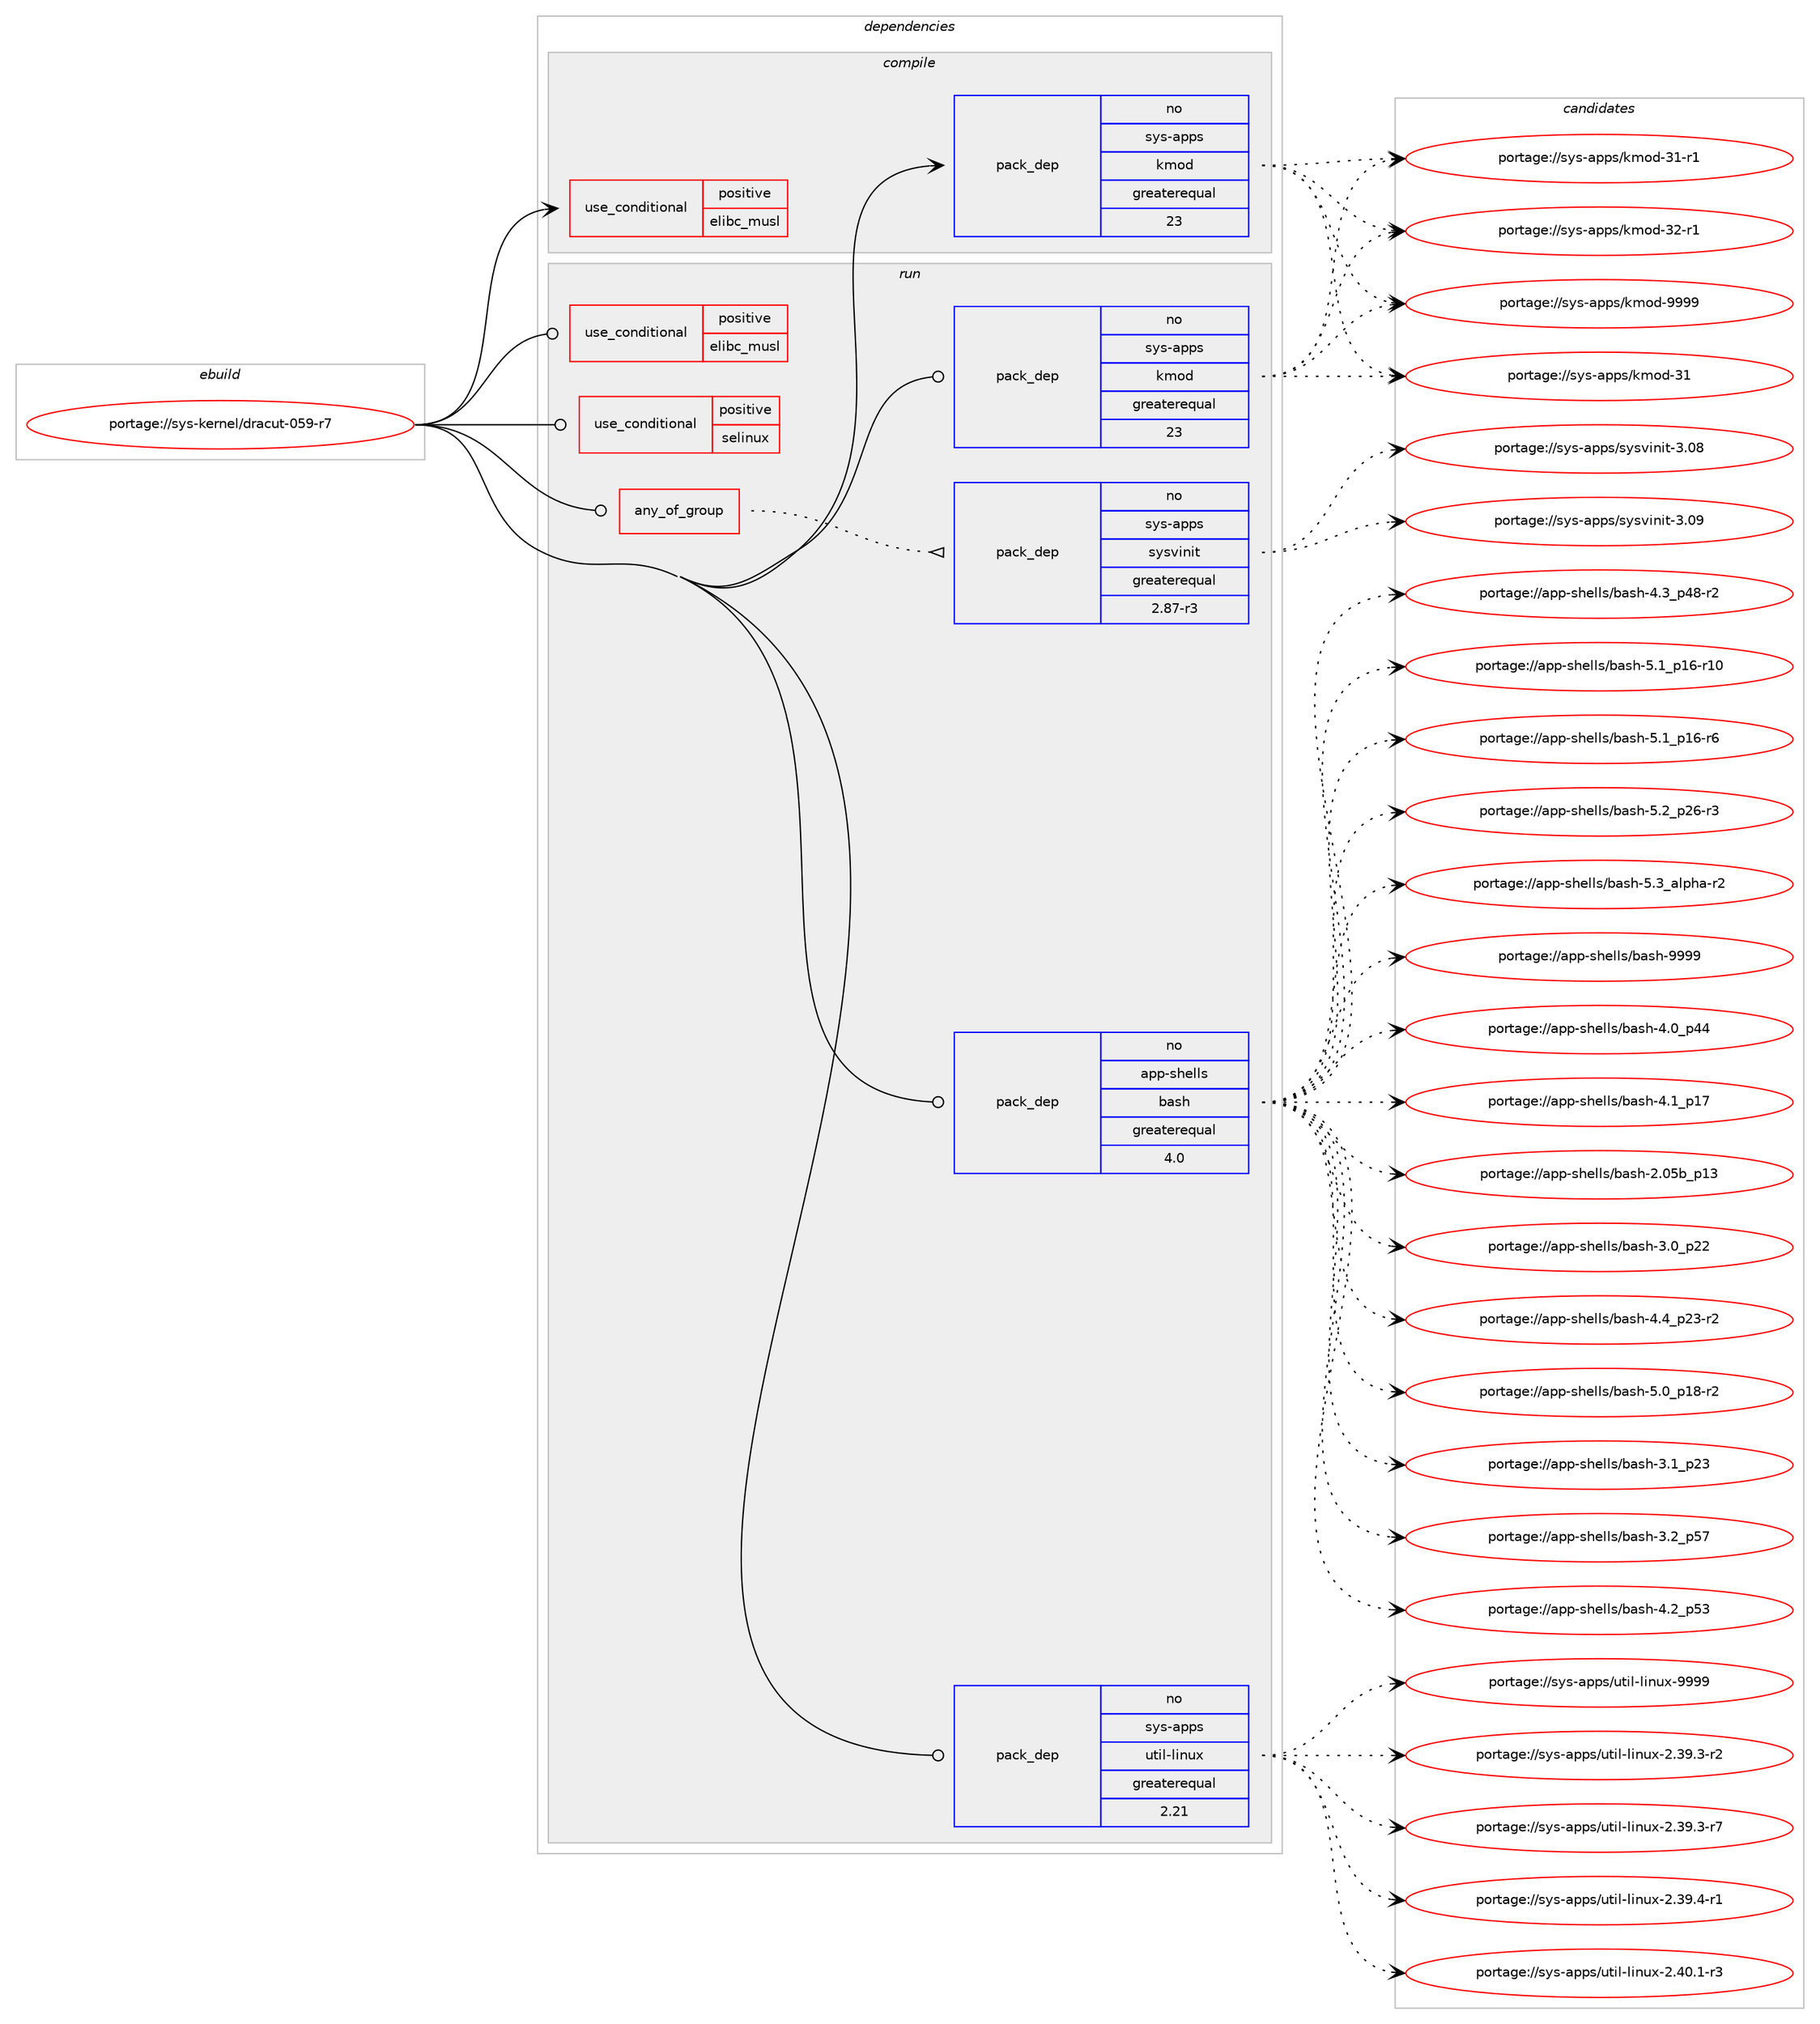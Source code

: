 digraph prolog {

# *************
# Graph options
# *************

newrank=true;
concentrate=true;
compound=true;
graph [rankdir=LR,fontname=Helvetica,fontsize=10,ranksep=1.5];#, ranksep=2.5, nodesep=0.2];
edge  [arrowhead=vee];
node  [fontname=Helvetica,fontsize=10];

# **********
# The ebuild
# **********

subgraph cluster_leftcol {
color=gray;
rank=same;
label=<<i>ebuild</i>>;
id [label="portage://sys-kernel/dracut-059-r7", color=red, width=4, href="../sys-kernel/dracut-059-r7.svg"];
}

# ****************
# The dependencies
# ****************

subgraph cluster_midcol {
color=gray;
label=<<i>dependencies</i>>;
subgraph cluster_compile {
fillcolor="#eeeeee";
style=filled;
label=<<i>compile</i>>;
subgraph cond1065 {
dependency2482 [label=<<TABLE BORDER="0" CELLBORDER="1" CELLSPACING="0" CELLPADDING="4"><TR><TD ROWSPAN="3" CELLPADDING="10">use_conditional</TD></TR><TR><TD>positive</TD></TR><TR><TD>elibc_musl</TD></TR></TABLE>>, shape=none, color=red];
# *** BEGIN UNKNOWN DEPENDENCY TYPE (TODO) ***
# dependency2482 -> package_dependency(portage://sys-kernel/dracut-059-r7,install,no,sys-libs,fts-standalone,none,[,,],[],[])
# *** END UNKNOWN DEPENDENCY TYPE (TODO) ***

}
id:e -> dependency2482:w [weight=20,style="solid",arrowhead="vee"];
subgraph pack1395 {
dependency2483 [label=<<TABLE BORDER="0" CELLBORDER="1" CELLSPACING="0" CELLPADDING="4" WIDTH="220"><TR><TD ROWSPAN="6" CELLPADDING="30">pack_dep</TD></TR><TR><TD WIDTH="110">no</TD></TR><TR><TD>sys-apps</TD></TR><TR><TD>kmod</TD></TR><TR><TD>greaterequal</TD></TR><TR><TD>23</TD></TR></TABLE>>, shape=none, color=blue];
}
id:e -> dependency2483:w [weight=20,style="solid",arrowhead="vee"];
}
subgraph cluster_compileandrun {
fillcolor="#eeeeee";
style=filled;
label=<<i>compile and run</i>>;
}
subgraph cluster_run {
fillcolor="#eeeeee";
style=filled;
label=<<i>run</i>>;
subgraph any24 {
dependency2484 [label=<<TABLE BORDER="0" CELLBORDER="1" CELLSPACING="0" CELLPADDING="4"><TR><TD CELLPADDING="10">any_of_group</TD></TR></TABLE>>, shape=none, color=red];subgraph pack1396 {
dependency2485 [label=<<TABLE BORDER="0" CELLBORDER="1" CELLSPACING="0" CELLPADDING="4" WIDTH="220"><TR><TD ROWSPAN="6" CELLPADDING="30">pack_dep</TD></TR><TR><TD WIDTH="110">no</TD></TR><TR><TD>sys-apps</TD></TR><TR><TD>sysvinit</TD></TR><TR><TD>greaterequal</TD></TR><TR><TD>2.87-r3</TD></TR></TABLE>>, shape=none, color=blue];
}
dependency2484:e -> dependency2485:w [weight=20,style="dotted",arrowhead="oinv"];
# *** BEGIN UNKNOWN DEPENDENCY TYPE (TODO) ***
# dependency2484 -> package_dependency(portage://sys-kernel/dracut-059-r7,run,no,sys-apps,openrc,none,[,,],[],[use(enable(sysv-utils),negative),use(optenable(selinux),none)])
# *** END UNKNOWN DEPENDENCY TYPE (TODO) ***

# *** BEGIN UNKNOWN DEPENDENCY TYPE (TODO) ***
# dependency2484 -> package_dependency(portage://sys-kernel/dracut-059-r7,run,no,sys-apps,systemd,none,[,,],[],[use(enable(sysv-utils),none)])
# *** END UNKNOWN DEPENDENCY TYPE (TODO) ***

# *** BEGIN UNKNOWN DEPENDENCY TYPE (TODO) ***
# dependency2484 -> package_dependency(portage://sys-kernel/dracut-059-r7,run,no,sys-apps,s6-linux-init,none,[,,],[],[use(enable(sysv-utils),negative)])
# *** END UNKNOWN DEPENDENCY TYPE (TODO) ***

}
id:e -> dependency2484:w [weight=20,style="solid",arrowhead="odot"];
subgraph cond1066 {
dependency2486 [label=<<TABLE BORDER="0" CELLBORDER="1" CELLSPACING="0" CELLPADDING="4"><TR><TD ROWSPAN="3" CELLPADDING="10">use_conditional</TD></TR><TR><TD>positive</TD></TR><TR><TD>elibc_musl</TD></TR></TABLE>>, shape=none, color=red];
# *** BEGIN UNKNOWN DEPENDENCY TYPE (TODO) ***
# dependency2486 -> package_dependency(portage://sys-kernel/dracut-059-r7,run,no,sys-libs,fts-standalone,none,[,,],[],[])
# *** END UNKNOWN DEPENDENCY TYPE (TODO) ***

}
id:e -> dependency2486:w [weight=20,style="solid",arrowhead="odot"];
subgraph cond1067 {
dependency2487 [label=<<TABLE BORDER="0" CELLBORDER="1" CELLSPACING="0" CELLPADDING="4"><TR><TD ROWSPAN="3" CELLPADDING="10">use_conditional</TD></TR><TR><TD>positive</TD></TR><TR><TD>selinux</TD></TR></TABLE>>, shape=none, color=red];
# *** BEGIN UNKNOWN DEPENDENCY TYPE (TODO) ***
# dependency2487 -> package_dependency(portage://sys-kernel/dracut-059-r7,run,no,sec-policy,selinux-dracut,none,[,,],[],[])
# *** END UNKNOWN DEPENDENCY TYPE (TODO) ***

# *** BEGIN UNKNOWN DEPENDENCY TYPE (TODO) ***
# dependency2487 -> package_dependency(portage://sys-kernel/dracut-059-r7,run,no,sys-libs,libselinux,none,[,,],[],[])
# *** END UNKNOWN DEPENDENCY TYPE (TODO) ***

# *** BEGIN UNKNOWN DEPENDENCY TYPE (TODO) ***
# dependency2487 -> package_dependency(portage://sys-kernel/dracut-059-r7,run,no,sys-libs,libsepol,none,[,,],[],[])
# *** END UNKNOWN DEPENDENCY TYPE (TODO) ***

}
id:e -> dependency2487:w [weight=20,style="solid",arrowhead="odot"];
# *** BEGIN UNKNOWN DEPENDENCY TYPE (TODO) ***
# id -> package_dependency(portage://sys-kernel/dracut-059-r7,run,no,app-alternatives,cpio,none,[,,],[],[])
# *** END UNKNOWN DEPENDENCY TYPE (TODO) ***

subgraph pack1397 {
dependency2488 [label=<<TABLE BORDER="0" CELLBORDER="1" CELLSPACING="0" CELLPADDING="4" WIDTH="220"><TR><TD ROWSPAN="6" CELLPADDING="30">pack_dep</TD></TR><TR><TD WIDTH="110">no</TD></TR><TR><TD>app-shells</TD></TR><TR><TD>bash</TD></TR><TR><TD>greaterequal</TD></TR><TR><TD>4.0</TD></TR></TABLE>>, shape=none, color=blue];
}
id:e -> dependency2488:w [weight=20,style="solid",arrowhead="odot"];
# *** BEGIN UNKNOWN DEPENDENCY TYPE (TODO) ***
# id -> package_dependency(portage://sys-kernel/dracut-059-r7,run,no,sys-apps,coreutils,none,[,,],[],[use(enable(xattr),negative)])
# *** END UNKNOWN DEPENDENCY TYPE (TODO) ***

subgraph pack1398 {
dependency2489 [label=<<TABLE BORDER="0" CELLBORDER="1" CELLSPACING="0" CELLPADDING="4" WIDTH="220"><TR><TD ROWSPAN="6" CELLPADDING="30">pack_dep</TD></TR><TR><TD WIDTH="110">no</TD></TR><TR><TD>sys-apps</TD></TR><TR><TD>kmod</TD></TR><TR><TD>greaterequal</TD></TR><TR><TD>23</TD></TR></TABLE>>, shape=none, color=blue];
}
id:e -> dependency2489:w [weight=20,style="solid",arrowhead="odot"];
subgraph pack1399 {
dependency2490 [label=<<TABLE BORDER="0" CELLBORDER="1" CELLSPACING="0" CELLPADDING="4" WIDTH="220"><TR><TD ROWSPAN="6" CELLPADDING="30">pack_dep</TD></TR><TR><TD WIDTH="110">no</TD></TR><TR><TD>sys-apps</TD></TR><TR><TD>util-linux</TD></TR><TR><TD>greaterequal</TD></TR><TR><TD>2.21</TD></TR></TABLE>>, shape=none, color=blue];
}
id:e -> dependency2490:w [weight=20,style="solid",arrowhead="odot"];
# *** BEGIN UNKNOWN DEPENDENCY TYPE (TODO) ***
# id -> package_dependency(portage://sys-kernel/dracut-059-r7,run,no,virtual,pkgconfig,none,[,,],[],[])
# *** END UNKNOWN DEPENDENCY TYPE (TODO) ***

# *** BEGIN UNKNOWN DEPENDENCY TYPE (TODO) ***
# id -> package_dependency(portage://sys-kernel/dracut-059-r7,run,no,virtual,udev,none,[,,],[],[])
# *** END UNKNOWN DEPENDENCY TYPE (TODO) ***

}
}

# **************
# The candidates
# **************

subgraph cluster_choices {
rank=same;
color=gray;
label=<<i>candidates</i>>;

subgraph choice1395 {
color=black;
nodesep=1;
choice115121115459711211211547107109111100455149 [label="portage://sys-apps/kmod-31", color=red, width=4,href="../sys-apps/kmod-31.svg"];
choice1151211154597112112115471071091111004551494511449 [label="portage://sys-apps/kmod-31-r1", color=red, width=4,href="../sys-apps/kmod-31-r1.svg"];
choice1151211154597112112115471071091111004551504511449 [label="portage://sys-apps/kmod-32-r1", color=red, width=4,href="../sys-apps/kmod-32-r1.svg"];
choice1151211154597112112115471071091111004557575757 [label="portage://sys-apps/kmod-9999", color=red, width=4,href="../sys-apps/kmod-9999.svg"];
dependency2483:e -> choice115121115459711211211547107109111100455149:w [style=dotted,weight="100"];
dependency2483:e -> choice1151211154597112112115471071091111004551494511449:w [style=dotted,weight="100"];
dependency2483:e -> choice1151211154597112112115471071091111004551504511449:w [style=dotted,weight="100"];
dependency2483:e -> choice1151211154597112112115471071091111004557575757:w [style=dotted,weight="100"];
}
subgraph choice1396 {
color=black;
nodesep=1;
choice1151211154597112112115471151211151181051101051164551464856 [label="portage://sys-apps/sysvinit-3.08", color=red, width=4,href="../sys-apps/sysvinit-3.08.svg"];
choice1151211154597112112115471151211151181051101051164551464857 [label="portage://sys-apps/sysvinit-3.09", color=red, width=4,href="../sys-apps/sysvinit-3.09.svg"];
dependency2485:e -> choice1151211154597112112115471151211151181051101051164551464856:w [style=dotted,weight="100"];
dependency2485:e -> choice1151211154597112112115471151211151181051101051164551464857:w [style=dotted,weight="100"];
}
subgraph choice1397 {
color=black;
nodesep=1;
choice9711211245115104101108108115479897115104455046485398951124951 [label="portage://app-shells/bash-2.05b_p13", color=red, width=4,href="../app-shells/bash-2.05b_p13.svg"];
choice971121124511510410110810811547989711510445514648951125050 [label="portage://app-shells/bash-3.0_p22", color=red, width=4,href="../app-shells/bash-3.0_p22.svg"];
choice971121124511510410110810811547989711510445514649951125051 [label="portage://app-shells/bash-3.1_p23", color=red, width=4,href="../app-shells/bash-3.1_p23.svg"];
choice971121124511510410110810811547989711510445514650951125355 [label="portage://app-shells/bash-3.2_p57", color=red, width=4,href="../app-shells/bash-3.2_p57.svg"];
choice971121124511510410110810811547989711510445524648951125252 [label="portage://app-shells/bash-4.0_p44", color=red, width=4,href="../app-shells/bash-4.0_p44.svg"];
choice971121124511510410110810811547989711510445524649951124955 [label="portage://app-shells/bash-4.1_p17", color=red, width=4,href="../app-shells/bash-4.1_p17.svg"];
choice971121124511510410110810811547989711510445524650951125351 [label="portage://app-shells/bash-4.2_p53", color=red, width=4,href="../app-shells/bash-4.2_p53.svg"];
choice9711211245115104101108108115479897115104455246519511252564511450 [label="portage://app-shells/bash-4.3_p48-r2", color=red, width=4,href="../app-shells/bash-4.3_p48-r2.svg"];
choice9711211245115104101108108115479897115104455246529511250514511450 [label="portage://app-shells/bash-4.4_p23-r2", color=red, width=4,href="../app-shells/bash-4.4_p23-r2.svg"];
choice9711211245115104101108108115479897115104455346489511249564511450 [label="portage://app-shells/bash-5.0_p18-r2", color=red, width=4,href="../app-shells/bash-5.0_p18-r2.svg"];
choice971121124511510410110810811547989711510445534649951124954451144948 [label="portage://app-shells/bash-5.1_p16-r10", color=red, width=4,href="../app-shells/bash-5.1_p16-r10.svg"];
choice9711211245115104101108108115479897115104455346499511249544511454 [label="portage://app-shells/bash-5.1_p16-r6", color=red, width=4,href="../app-shells/bash-5.1_p16-r6.svg"];
choice9711211245115104101108108115479897115104455346509511250544511451 [label="portage://app-shells/bash-5.2_p26-r3", color=red, width=4,href="../app-shells/bash-5.2_p26-r3.svg"];
choice9711211245115104101108108115479897115104455346519597108112104974511450 [label="portage://app-shells/bash-5.3_alpha-r2", color=red, width=4,href="../app-shells/bash-5.3_alpha-r2.svg"];
choice97112112451151041011081081154798971151044557575757 [label="portage://app-shells/bash-9999", color=red, width=4,href="../app-shells/bash-9999.svg"];
dependency2488:e -> choice9711211245115104101108108115479897115104455046485398951124951:w [style=dotted,weight="100"];
dependency2488:e -> choice971121124511510410110810811547989711510445514648951125050:w [style=dotted,weight="100"];
dependency2488:e -> choice971121124511510410110810811547989711510445514649951125051:w [style=dotted,weight="100"];
dependency2488:e -> choice971121124511510410110810811547989711510445514650951125355:w [style=dotted,weight="100"];
dependency2488:e -> choice971121124511510410110810811547989711510445524648951125252:w [style=dotted,weight="100"];
dependency2488:e -> choice971121124511510410110810811547989711510445524649951124955:w [style=dotted,weight="100"];
dependency2488:e -> choice971121124511510410110810811547989711510445524650951125351:w [style=dotted,weight="100"];
dependency2488:e -> choice9711211245115104101108108115479897115104455246519511252564511450:w [style=dotted,weight="100"];
dependency2488:e -> choice9711211245115104101108108115479897115104455246529511250514511450:w [style=dotted,weight="100"];
dependency2488:e -> choice9711211245115104101108108115479897115104455346489511249564511450:w [style=dotted,weight="100"];
dependency2488:e -> choice971121124511510410110810811547989711510445534649951124954451144948:w [style=dotted,weight="100"];
dependency2488:e -> choice9711211245115104101108108115479897115104455346499511249544511454:w [style=dotted,weight="100"];
dependency2488:e -> choice9711211245115104101108108115479897115104455346509511250544511451:w [style=dotted,weight="100"];
dependency2488:e -> choice9711211245115104101108108115479897115104455346519597108112104974511450:w [style=dotted,weight="100"];
dependency2488:e -> choice97112112451151041011081081154798971151044557575757:w [style=dotted,weight="100"];
}
subgraph choice1398 {
color=black;
nodesep=1;
choice115121115459711211211547107109111100455149 [label="portage://sys-apps/kmod-31", color=red, width=4,href="../sys-apps/kmod-31.svg"];
choice1151211154597112112115471071091111004551494511449 [label="portage://sys-apps/kmod-31-r1", color=red, width=4,href="../sys-apps/kmod-31-r1.svg"];
choice1151211154597112112115471071091111004551504511449 [label="portage://sys-apps/kmod-32-r1", color=red, width=4,href="../sys-apps/kmod-32-r1.svg"];
choice1151211154597112112115471071091111004557575757 [label="portage://sys-apps/kmod-9999", color=red, width=4,href="../sys-apps/kmod-9999.svg"];
dependency2489:e -> choice115121115459711211211547107109111100455149:w [style=dotted,weight="100"];
dependency2489:e -> choice1151211154597112112115471071091111004551494511449:w [style=dotted,weight="100"];
dependency2489:e -> choice1151211154597112112115471071091111004551504511449:w [style=dotted,weight="100"];
dependency2489:e -> choice1151211154597112112115471071091111004557575757:w [style=dotted,weight="100"];
}
subgraph choice1399 {
color=black;
nodesep=1;
choice11512111545971121121154711711610510845108105110117120455046515746514511450 [label="portage://sys-apps/util-linux-2.39.3-r2", color=red, width=4,href="../sys-apps/util-linux-2.39.3-r2.svg"];
choice11512111545971121121154711711610510845108105110117120455046515746514511455 [label="portage://sys-apps/util-linux-2.39.3-r7", color=red, width=4,href="../sys-apps/util-linux-2.39.3-r7.svg"];
choice11512111545971121121154711711610510845108105110117120455046515746524511449 [label="portage://sys-apps/util-linux-2.39.4-r1", color=red, width=4,href="../sys-apps/util-linux-2.39.4-r1.svg"];
choice11512111545971121121154711711610510845108105110117120455046524846494511451 [label="portage://sys-apps/util-linux-2.40.1-r3", color=red, width=4,href="../sys-apps/util-linux-2.40.1-r3.svg"];
choice115121115459711211211547117116105108451081051101171204557575757 [label="portage://sys-apps/util-linux-9999", color=red, width=4,href="../sys-apps/util-linux-9999.svg"];
dependency2490:e -> choice11512111545971121121154711711610510845108105110117120455046515746514511450:w [style=dotted,weight="100"];
dependency2490:e -> choice11512111545971121121154711711610510845108105110117120455046515746514511455:w [style=dotted,weight="100"];
dependency2490:e -> choice11512111545971121121154711711610510845108105110117120455046515746524511449:w [style=dotted,weight="100"];
dependency2490:e -> choice11512111545971121121154711711610510845108105110117120455046524846494511451:w [style=dotted,weight="100"];
dependency2490:e -> choice115121115459711211211547117116105108451081051101171204557575757:w [style=dotted,weight="100"];
}
}

}

